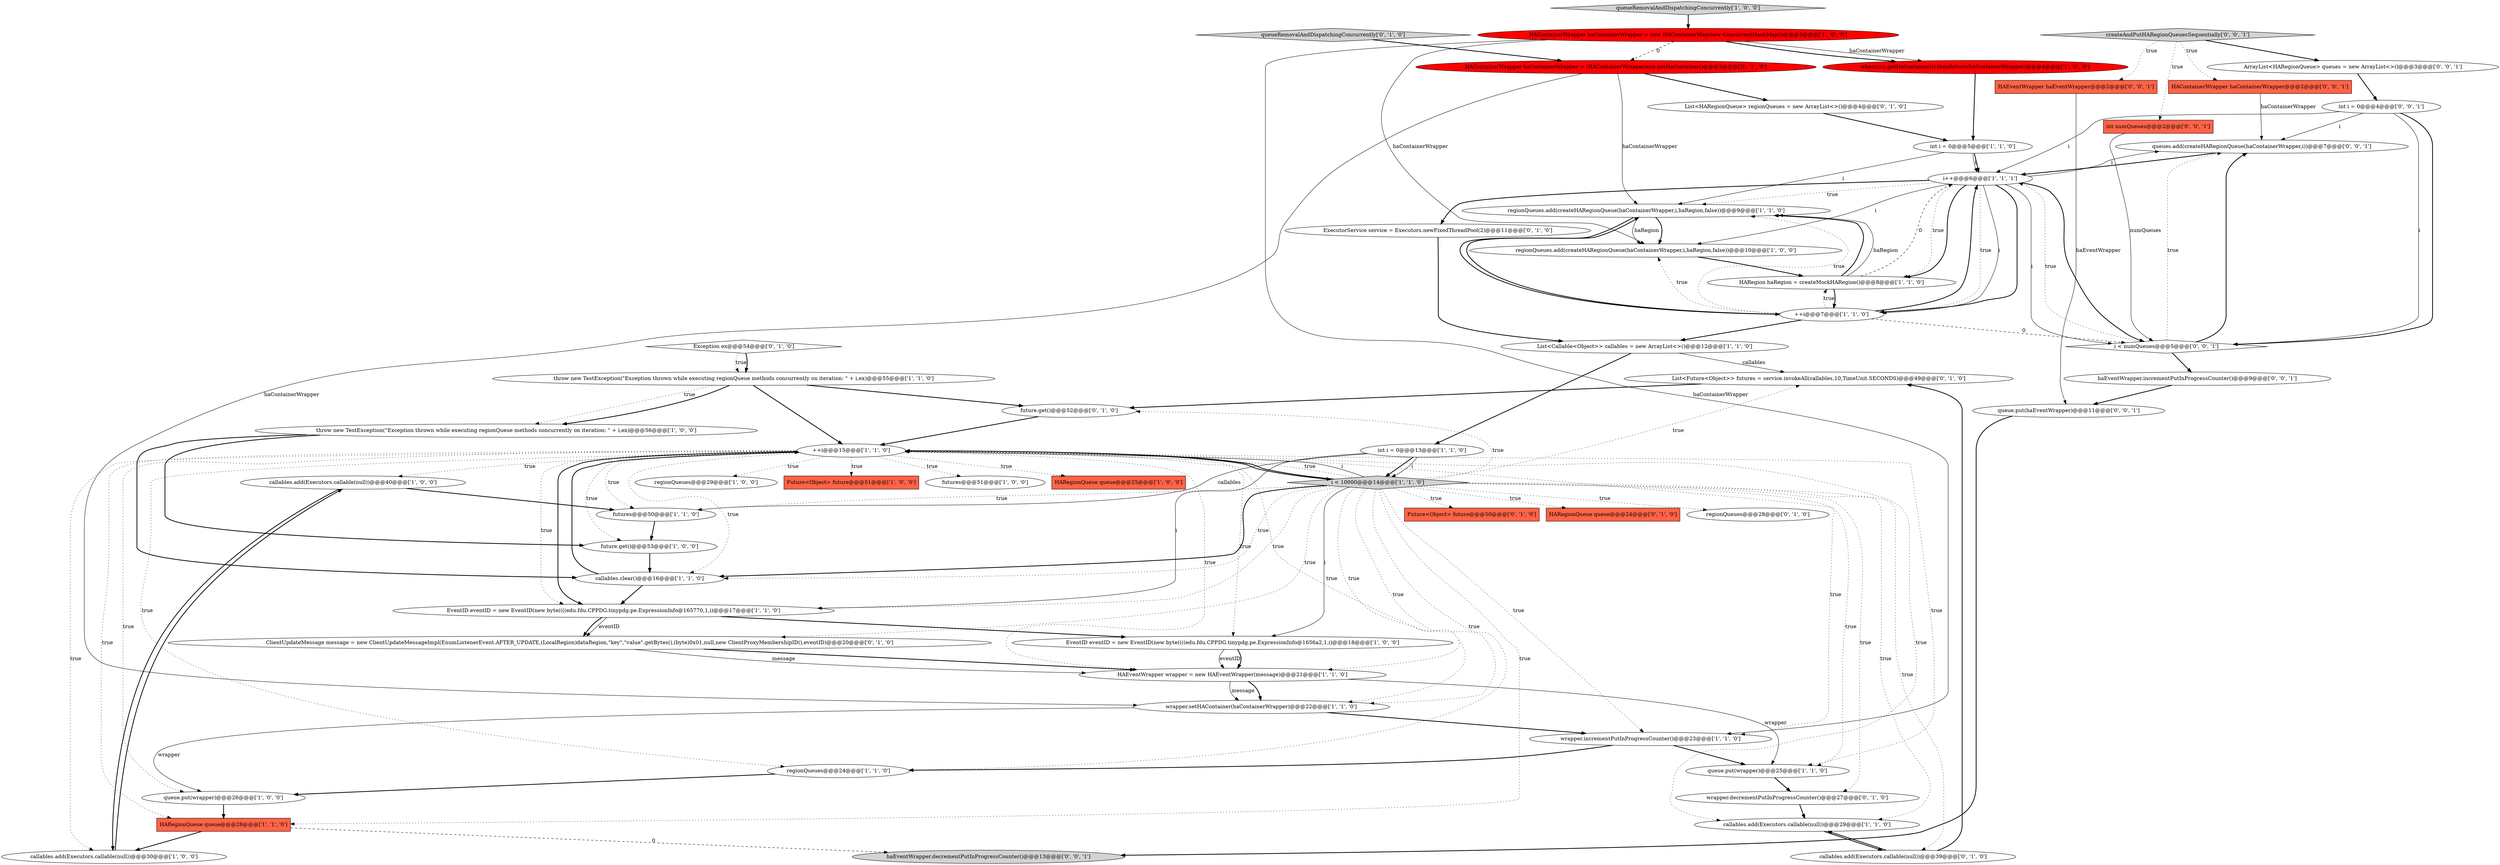 digraph {
54 [style = filled, label = "queues.add(createHARegionQueue(haContainerWrapper,i))@@@7@@@['0', '0', '1']", fillcolor = white, shape = ellipse image = "AAA0AAABBB3BBB"];
10 [style = filled, label = "callables.add(Executors.callable(null))@@@40@@@['1', '0', '0']", fillcolor = white, shape = ellipse image = "AAA0AAABBB1BBB"];
17 [style = filled, label = "HAContainerWrapper haContainerWrapper = new HAContainerMap(new ConcurrentHashMap())@@@3@@@['1', '0', '0']", fillcolor = red, shape = ellipse image = "AAA1AAABBB1BBB"];
52 [style = filled, label = "ArrayList<HARegionQueue> queues = new ArrayList<>()@@@3@@@['0', '0', '1']", fillcolor = white, shape = ellipse image = "AAA0AAABBB3BBB"];
13 [style = filled, label = "futures@@@50@@@['1', '1', '0']", fillcolor = white, shape = ellipse image = "AAA0AAABBB1BBB"];
21 [style = filled, label = "i < 10000@@@14@@@['1', '1', '0']", fillcolor = lightgray, shape = diamond image = "AAA0AAABBB1BBB"];
42 [style = filled, label = "List<HARegionQueue> regionQueues = new ArrayList<>()@@@4@@@['0', '1', '0']", fillcolor = white, shape = ellipse image = "AAA0AAABBB2BBB"];
18 [style = filled, label = "regionQueues.add(createHARegionQueue(haContainerWrapper,i,haRegion,false))@@@9@@@['1', '1', '0']", fillcolor = white, shape = ellipse image = "AAA0AAABBB1BBB"];
47 [style = filled, label = "haEventWrapper.incrementPutInProgressCounter()@@@9@@@['0', '0', '1']", fillcolor = white, shape = ellipse image = "AAA0AAABBB3BBB"];
24 [style = filled, label = "queue.put(wrapper)@@@25@@@['1', '1', '0']", fillcolor = white, shape = ellipse image = "AAA0AAABBB1BBB"];
36 [style = filled, label = "Future<Object> future@@@50@@@['0', '1', '0']", fillcolor = tomato, shape = box image = "AAA0AAABBB2BBB"];
14 [style = filled, label = "wrapper.incrementPutInProgressCounter()@@@23@@@['1', '1', '0']", fillcolor = white, shape = ellipse image = "AAA0AAABBB1BBB"];
22 [style = filled, label = "HARegion haRegion = createMockHARegion()@@@8@@@['1', '1', '0']", fillcolor = white, shape = ellipse image = "AAA0AAABBB1BBB"];
2 [style = filled, label = "queue.put(wrapper)@@@26@@@['1', '0', '0']", fillcolor = white, shape = ellipse image = "AAA0AAABBB1BBB"];
49 [style = filled, label = "HAEventWrapper haEventWrapper@@@2@@@['0', '0', '1']", fillcolor = tomato, shape = box image = "AAA0AAABBB3BBB"];
56 [style = filled, label = "int numQueues@@@2@@@['0', '0', '1']", fillcolor = tomato, shape = box image = "AAA0AAABBB3BBB"];
8 [style = filled, label = "throw new TestException(\"Exception thrown while executing regionQueue methods concurrently on iteration: \" + i,ex)@@@56@@@['1', '0', '0']", fillcolor = white, shape = ellipse image = "AAA0AAABBB1BBB"];
15 [style = filled, label = "regionQueues.add(createHARegionQueue(haContainerWrapper,i,haRegion,false))@@@10@@@['1', '0', '0']", fillcolor = white, shape = ellipse image = "AAA0AAABBB1BBB"];
29 [style = filled, label = "regionQueues@@@24@@@['1', '1', '0']", fillcolor = white, shape = ellipse image = "AAA0AAABBB1BBB"];
28 [style = filled, label = "future.get()@@@53@@@['1', '0', '0']", fillcolor = white, shape = ellipse image = "AAA0AAABBB1BBB"];
44 [style = filled, label = "future.get()@@@52@@@['0', '1', '0']", fillcolor = white, shape = ellipse image = "AAA0AAABBB2BBB"];
50 [style = filled, label = "haEventWrapper.decrementPutInProgressCounter()@@@13@@@['0', '0', '1']", fillcolor = lightgray, shape = ellipse image = "AAA0AAABBB3BBB"];
0 [style = filled, label = "regionQueues@@@29@@@['1', '0', '0']", fillcolor = white, shape = ellipse image = "AAA0AAABBB1BBB"];
33 [style = filled, label = "wrapper.setHAContainer(haContainerWrapper)@@@22@@@['1', '1', '0']", fillcolor = white, shape = ellipse image = "AAA0AAABBB1BBB"];
7 [style = filled, label = "i++@@@6@@@['1', '1', '1']", fillcolor = white, shape = ellipse image = "AAA0AAABBB1BBB"];
16 [style = filled, label = "EventID eventID = new EventID(new byte((((edu.fdu.CPPDG.tinypdg.pe.ExpressionInfo@1656a2,1,i)@@@18@@@['1', '0', '0']", fillcolor = white, shape = ellipse image = "AAA0AAABBB1BBB"];
48 [style = filled, label = "HAContainerWrapper haContainerWrapper@@@2@@@['0', '0', '1']", fillcolor = tomato, shape = box image = "AAA0AAABBB3BBB"];
5 [style = filled, label = "Future<Object> future@@@51@@@['1', '0', '0']", fillcolor = tomato, shape = box image = "AAA0AAABBB1BBB"];
12 [style = filled, label = "++i@@@7@@@['1', '1', '0']", fillcolor = white, shape = ellipse image = "AAA0AAABBB1BBB"];
20 [style = filled, label = "callables.add(Executors.callable(null))@@@30@@@['1', '0', '0']", fillcolor = white, shape = ellipse image = "AAA0AAABBB1BBB"];
11 [style = filled, label = "when(ccn.getHaContainer()).thenReturn(haContainerWrapper)@@@4@@@['1', '0', '0']", fillcolor = red, shape = ellipse image = "AAA1AAABBB1BBB"];
51 [style = filled, label = "createAndPutHARegionQueuesSequentially['0', '0', '1']", fillcolor = lightgray, shape = diamond image = "AAA0AAABBB3BBB"];
40 [style = filled, label = "ClientUpdateMessage message = new ClientUpdateMessageImpl(EnumListenerEvent.AFTER_UPDATE,(LocalRegion)dataRegion,\"key\",\"value\".getBytes(),(byte)0x01,null,new ClientProxyMembershipID(),eventID)@@@20@@@['0', '1', '0']", fillcolor = white, shape = ellipse image = "AAA0AAABBB2BBB"];
53 [style = filled, label = "int i = 0@@@4@@@['0', '0', '1']", fillcolor = white, shape = ellipse image = "AAA0AAABBB3BBB"];
41 [style = filled, label = "wrapper.decrementPutInProgressCounter()@@@27@@@['0', '1', '0']", fillcolor = white, shape = ellipse image = "AAA0AAABBB2BBB"];
19 [style = filled, label = "HARegionQueue queue@@@28@@@['1', '1', '0']", fillcolor = tomato, shape = box image = "AAA0AAABBB1BBB"];
55 [style = filled, label = "i < numQueues@@@5@@@['0', '0', '1']", fillcolor = white, shape = diamond image = "AAA0AAABBB3BBB"];
34 [style = filled, label = "HARegionQueue queue@@@24@@@['0', '1', '0']", fillcolor = tomato, shape = box image = "AAA0AAABBB2BBB"];
38 [style = filled, label = "HAContainerWrapper haContainerWrapper = (HAContainerWrapper)ccn.getHaContainer()@@@3@@@['0', '1', '0']", fillcolor = red, shape = ellipse image = "AAA1AAABBB2BBB"];
39 [style = filled, label = "queueRemovalAndDispatchingConcurrently['0', '1', '0']", fillcolor = lightgray, shape = diamond image = "AAA0AAABBB2BBB"];
45 [style = filled, label = "List<Future<Object>> futures = service.invokeAll(callables,10,TimeUnit.SECONDS)@@@49@@@['0', '1', '0']", fillcolor = white, shape = ellipse image = "AAA0AAABBB2BBB"];
26 [style = filled, label = "++i@@@15@@@['1', '1', '0']", fillcolor = white, shape = ellipse image = "AAA0AAABBB1BBB"];
23 [style = filled, label = "futures@@@51@@@['1', '0', '0']", fillcolor = white, shape = ellipse image = "AAA0AAABBB1BBB"];
46 [style = filled, label = "callables.add(Executors.callable(null))@@@39@@@['0', '1', '0']", fillcolor = white, shape = ellipse image = "AAA0AAABBB2BBB"];
31 [style = filled, label = "HAEventWrapper wrapper = new HAEventWrapper(message)@@@21@@@['1', '1', '0']", fillcolor = white, shape = ellipse image = "AAA0AAABBB1BBB"];
27 [style = filled, label = "EventID eventID = new EventID(new byte((((edu.fdu.CPPDG.tinypdg.pe.ExpressionInfo@165770,1,i)@@@17@@@['1', '1', '0']", fillcolor = white, shape = ellipse image = "AAA0AAABBB1BBB"];
35 [style = filled, label = "regionQueues@@@28@@@['0', '1', '0']", fillcolor = white, shape = ellipse image = "AAA0AAABBB2BBB"];
57 [style = filled, label = "queue.put(haEventWrapper)@@@11@@@['0', '0', '1']", fillcolor = white, shape = ellipse image = "AAA0AAABBB3BBB"];
25 [style = filled, label = "callables.add(Executors.callable(null))@@@29@@@['1', '1', '0']", fillcolor = white, shape = ellipse image = "AAA0AAABBB1BBB"];
4 [style = filled, label = "int i = 0@@@13@@@['1', '1', '0']", fillcolor = white, shape = ellipse image = "AAA0AAABBB1BBB"];
6 [style = filled, label = "throw new TestException(\"Exception thrown while executing regionQueue methods concurrently on iteration: \" + i,ex)@@@55@@@['1', '1', '0']", fillcolor = white, shape = ellipse image = "AAA0AAABBB1BBB"];
43 [style = filled, label = "Exception ex@@@54@@@['0', '1', '0']", fillcolor = white, shape = diamond image = "AAA0AAABBB2BBB"];
3 [style = filled, label = "int i = 0@@@5@@@['1', '1', '0']", fillcolor = white, shape = ellipse image = "AAA0AAABBB1BBB"];
32 [style = filled, label = "List<Callable<Object>> callables = new ArrayList<>()@@@12@@@['1', '1', '0']", fillcolor = white, shape = ellipse image = "AAA0AAABBB1BBB"];
9 [style = filled, label = "queueRemovalAndDispatchingConcurrently['1', '0', '0']", fillcolor = lightgray, shape = diamond image = "AAA0AAABBB1BBB"];
1 [style = filled, label = "HARegionQueue queue@@@25@@@['1', '0', '0']", fillcolor = tomato, shape = box image = "AAA0AAABBB1BBB"];
30 [style = filled, label = "callables.clear()@@@16@@@['1', '1', '0']", fillcolor = white, shape = ellipse image = "AAA0AAABBB1BBB"];
37 [style = filled, label = "ExecutorService service = Executors.newFixedThreadPool(2)@@@11@@@['0', '1', '0']", fillcolor = white, shape = ellipse image = "AAA0AAABBB2BBB"];
38->18 [style = solid, label="haContainerWrapper"];
38->33 [style = solid, label="haContainerWrapper"];
8->30 [style = bold, label=""];
14->24 [style = bold, label=""];
46->25 [style = bold, label=""];
55->47 [style = bold, label=""];
27->40 [style = solid, label="eventID"];
53->7 [style = solid, label="i"];
12->15 [style = dotted, label="true"];
21->27 [style = dotted, label="true"];
51->48 [style = dotted, label="true"];
26->19 [style = dotted, label="true"];
43->6 [style = dotted, label="true"];
7->15 [style = solid, label="i"];
26->0 [style = dotted, label="true"];
21->30 [style = bold, label=""];
26->13 [style = dotted, label="true"];
38->42 [style = bold, label=""];
12->7 [style = bold, label=""];
21->26 [style = bold, label=""];
29->2 [style = bold, label=""];
21->26 [style = dotted, label="true"];
21->24 [style = dotted, label="true"];
26->30 [style = dotted, label="true"];
26->28 [style = dotted, label="true"];
26->24 [style = dotted, label="true"];
12->18 [style = bold, label=""];
39->38 [style = bold, label=""];
42->3 [style = bold, label=""];
37->32 [style = bold, label=""];
40->31 [style = solid, label="message"];
26->16 [style = dotted, label="true"];
32->4 [style = bold, label=""];
40->31 [style = bold, label=""];
12->55 [style = dashed, label="0"];
8->28 [style = bold, label=""];
28->30 [style = bold, label=""];
26->2 [style = dotted, label="true"];
19->20 [style = bold, label=""];
21->29 [style = dotted, label="true"];
30->26 [style = bold, label=""];
18->15 [style = bold, label=""];
30->27 [style = bold, label=""];
7->37 [style = bold, label=""];
4->21 [style = bold, label=""];
18->12 [style = bold, label=""];
9->17 [style = bold, label=""];
26->20 [style = dotted, label="true"];
26->23 [style = dotted, label="true"];
33->2 [style = solid, label="wrapper"];
12->18 [style = dotted, label="true"];
27->16 [style = bold, label=""];
7->55 [style = bold, label=""];
56->55 [style = solid, label="numQueues"];
17->14 [style = solid, label="haContainerWrapper"];
51->56 [style = dotted, label="true"];
7->12 [style = dotted, label="true"];
21->33 [style = dotted, label="true"];
7->12 [style = solid, label="i"];
47->57 [style = bold, label=""];
26->27 [style = bold, label=""];
12->22 [style = dotted, label="true"];
22->18 [style = bold, label=""];
21->26 [style = solid, label="i"];
3->7 [style = bold, label=""];
21->31 [style = dotted, label="true"];
21->30 [style = dotted, label="true"];
31->33 [style = bold, label=""];
26->14 [style = dotted, label="true"];
4->21 [style = solid, label="i"];
26->1 [style = dotted, label="true"];
21->40 [style = dotted, label="true"];
21->13 [style = dotted, label="true"];
7->22 [style = dotted, label="true"];
21->35 [style = dotted, label="true"];
55->7 [style = dotted, label="true"];
6->26 [style = bold, label=""];
54->7 [style = bold, label=""];
26->33 [style = dotted, label="true"];
32->45 [style = solid, label="callables"];
21->46 [style = dotted, label="true"];
26->27 [style = dotted, label="true"];
16->31 [style = solid, label="eventID"];
12->32 [style = bold, label=""];
51->49 [style = dotted, label="true"];
22->18 [style = solid, label="haRegion"];
51->52 [style = bold, label=""];
17->38 [style = dashed, label="0"];
45->44 [style = bold, label=""];
6->44 [style = bold, label=""];
24->41 [style = bold, label=""];
3->18 [style = solid, label="i"];
15->22 [style = bold, label=""];
26->21 [style = bold, label=""];
21->25 [style = dotted, label="true"];
7->22 [style = bold, label=""];
26->31 [style = dotted, label="true"];
21->41 [style = dotted, label="true"];
10->13 [style = bold, label=""];
11->3 [style = bold, label=""];
6->8 [style = dotted, label="true"];
16->31 [style = bold, label=""];
17->11 [style = solid, label="haContainerWrapper"];
14->29 [style = bold, label=""];
7->18 [style = dotted, label="true"];
19->50 [style = dashed, label="0"];
53->55 [style = solid, label="i"];
53->54 [style = solid, label="i"];
21->45 [style = dotted, label="true"];
49->57 [style = solid, label="haEventWrapper"];
7->54 [style = solid, label="i"];
31->24 [style = solid, label="wrapper"];
53->55 [style = bold, label=""];
33->14 [style = bold, label=""];
48->54 [style = solid, label="haContainerWrapper"];
10->20 [style = bold, label=""];
2->19 [style = bold, label=""];
52->53 [style = bold, label=""];
57->50 [style = bold, label=""];
7->12 [style = bold, label=""];
26->25 [style = dotted, label="true"];
3->7 [style = solid, label="i"];
17->15 [style = solid, label="haContainerWrapper"];
7->55 [style = solid, label="i"];
21->34 [style = dotted, label="true"];
4->27 [style = solid, label="i"];
4->13 [style = solid, label="callables"];
25->46 [style = bold, label=""];
31->33 [style = solid, label="message"];
43->6 [style = bold, label=""];
20->10 [style = bold, label=""];
21->36 [style = dotted, label="true"];
55->54 [style = dotted, label="true"];
44->26 [style = bold, label=""];
21->44 [style = dotted, label="true"];
22->12 [style = bold, label=""];
26->10 [style = dotted, label="true"];
21->19 [style = dotted, label="true"];
6->8 [style = bold, label=""];
21->14 [style = dotted, label="true"];
46->45 [style = bold, label=""];
26->29 [style = dotted, label="true"];
22->7 [style = dashed, label="0"];
27->40 [style = bold, label=""];
18->15 [style = solid, label="haRegion"];
41->25 [style = bold, label=""];
55->54 [style = bold, label=""];
26->5 [style = dotted, label="true"];
21->16 [style = solid, label="i"];
13->28 [style = bold, label=""];
17->11 [style = bold, label=""];
}
